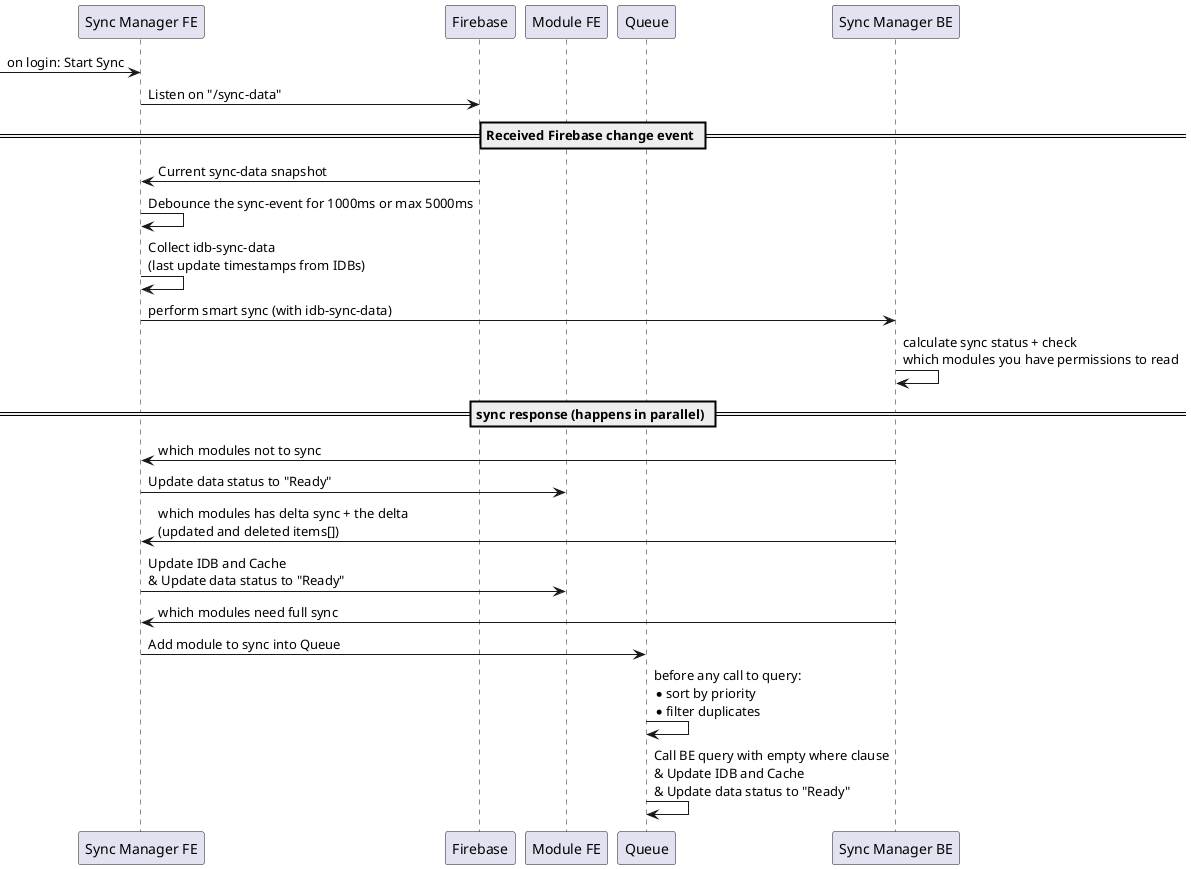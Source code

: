 @startuml
participant SyncFE as "Sync Manager FE"
participant FB as "Firebase"
participant FE as "Module FE"
participant Queue as Queue
participant SyncBE as "Sync Manager BE"


-> SyncFE: on login: Start Sync
SyncFE -> FB: Listen on "/sync-data"
== Received Firebase change event ==
FB -> SyncFE: Current sync-data snapshot
SyncFE -> SyncFE: Debounce the sync-event for 1000ms or max 5000ms
SyncFE -> SyncFE: Collect idb-sync-data\n(last update timestamps from IDBs)
SyncFE -> SyncBE: perform smart sync (with idb-sync-data)
SyncBE -> SyncBE: calculate sync status + check\nwhich modules you have permissions to read

== sync response (happens in parallel) ==
SyncBE -> SyncFE: which modules not to sync
SyncFE -> FE: Update data status to "Ready"

SyncBE -> SyncFE: which modules has delta sync + the delta\n(updated and deleted items[])
SyncFE -> FE: Update IDB and Cache\n& Update data status to "Ready"

SyncBE -> SyncFE: which modules need full sync
SyncFE -> Queue: Add module to sync into Queue

Queue -> Queue: before any call to query: \n* sort by priority\n* filter duplicates
Queue -> Queue: Call BE query with empty where clause\n& Update IDB and Cache\n& Update data status to "Ready"


@enduml